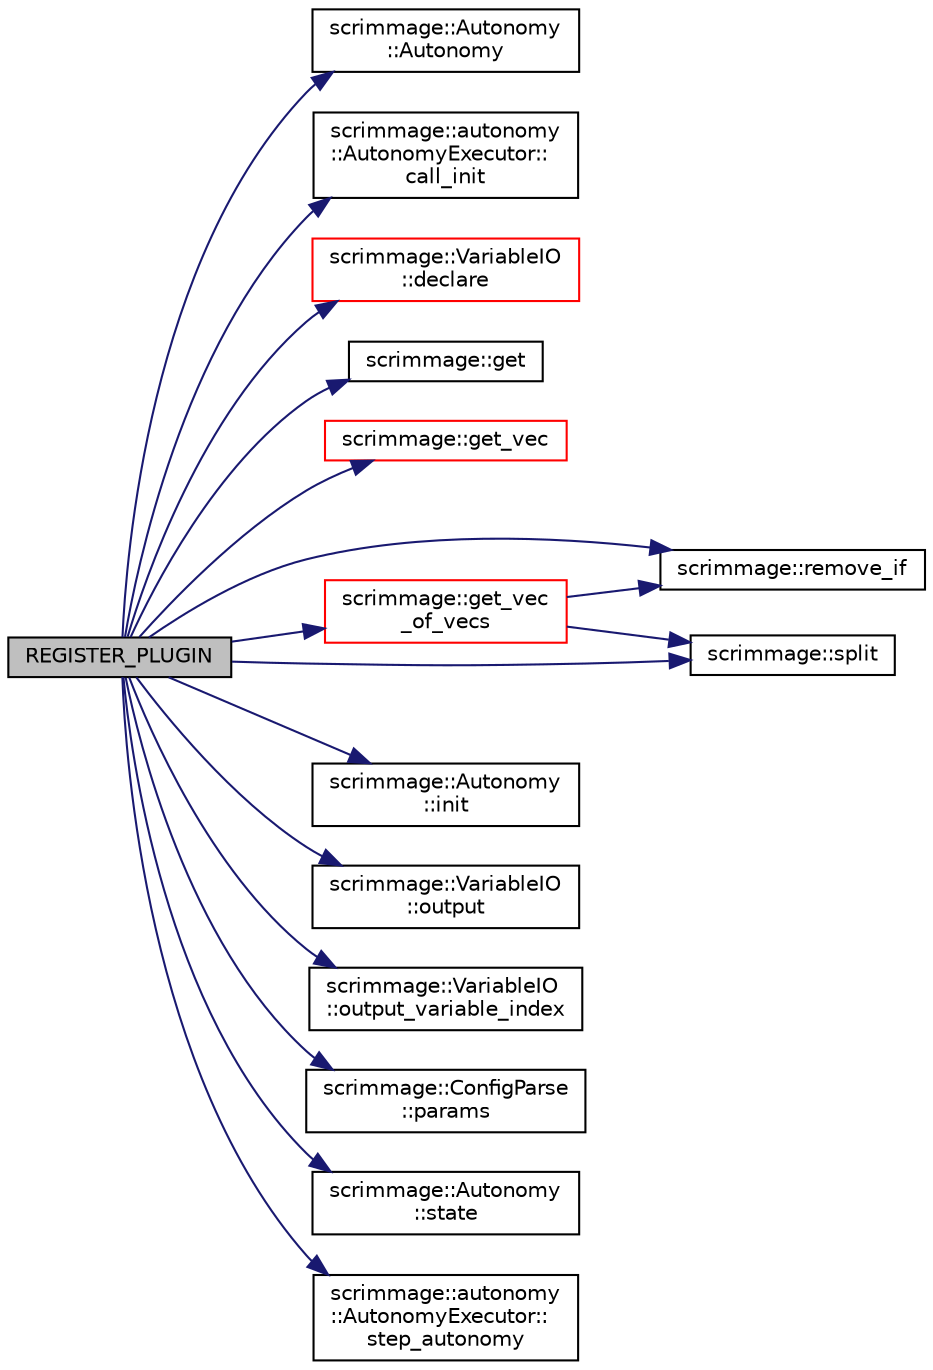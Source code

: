 digraph "REGISTER_PLUGIN"
{
 // LATEX_PDF_SIZE
  edge [fontname="Helvetica",fontsize="10",labelfontname="Helvetica",labelfontsize="10"];
  node [fontname="Helvetica",fontsize="10",shape=record];
  rankdir="LR";
  Node1 [label="REGISTER_PLUGIN",height=0.2,width=0.4,color="black", fillcolor="grey75", style="filled", fontcolor="black",tooltip=" "];
  Node1 -> Node2 [color="midnightblue",fontsize="10",style="solid",fontname="Helvetica"];
  Node2 [label="scrimmage::Autonomy\l::Autonomy",height=0.2,width=0.4,color="black", fillcolor="white", style="filled",URL="$classscrimmage_1_1Autonomy.html#ab661bc342620d0c46bccdb15f865e7e6",tooltip=" "];
  Node1 -> Node3 [color="midnightblue",fontsize="10",style="solid",fontname="Helvetica"];
  Node3 [label="scrimmage::autonomy\l::AutonomyExecutor::\lcall_init",height=0.2,width=0.4,color="black", fillcolor="white", style="filled",URL="$classscrimmage_1_1autonomy_1_1AutonomyExecutor.html#a359ee5a4a2ec9db2c738faf1bfe00603",tooltip=" "];
  Node1 -> Node4 [color="midnightblue",fontsize="10",style="solid",fontname="Helvetica"];
  Node4 [label="scrimmage::VariableIO\l::declare",height=0.2,width=0.4,color="red", fillcolor="white", style="filled",URL="$classscrimmage_1_1VariableIO.html#a17480737fb5915e676286816fee2412e",tooltip=" "];
  Node1 -> Node7 [color="midnightblue",fontsize="10",style="solid",fontname="Helvetica"];
  Node7 [label="scrimmage::get",height=0.2,width=0.4,color="black", fillcolor="white", style="filled",URL="$namespacescrimmage.html#a3cd399bc8f69e9cd9f22ae8426abb456",tooltip=" "];
  Node1 -> Node8 [color="midnightblue",fontsize="10",style="solid",fontname="Helvetica"];
  Node8 [label="scrimmage::get_vec",height=0.2,width=0.4,color="red", fillcolor="white", style="filled",URL="$namespacescrimmage.html#a6417e38f5b224b467550f4fc42a2a1b3",tooltip=" "];
  Node1 -> Node11 [color="midnightblue",fontsize="10",style="solid",fontname="Helvetica"];
  Node11 [label="scrimmage::get_vec\l_of_vecs",height=0.2,width=0.4,color="red", fillcolor="white", style="filled",URL="$namespacescrimmage.html#a604a2c79cd3d0003809edf0fc6a4699c",tooltip=" "];
  Node11 -> Node12 [color="midnightblue",fontsize="10",style="solid",fontname="Helvetica"];
  Node12 [label="scrimmage::remove_if",height=0.2,width=0.4,color="black", fillcolor="white", style="filled",URL="$namespacescrimmage.html#a2f0c4f58fad54ffe4901361122a36412",tooltip="std::remove_if does not work with associative containers."];
  Node11 -> Node10 [color="midnightblue",fontsize="10",style="solid",fontname="Helvetica"];
  Node10 [label="scrimmage::split",height=0.2,width=0.4,color="black", fillcolor="white", style="filled",URL="$namespacescrimmage.html#aa4fc7e90a63d5191c27c81b3f856166d",tooltip=" "];
  Node1 -> Node15 [color="midnightblue",fontsize="10",style="solid",fontname="Helvetica"];
  Node15 [label="scrimmage::Autonomy\l::init",height=0.2,width=0.4,color="black", fillcolor="white", style="filled",URL="$classscrimmage_1_1Autonomy.html#a2db7f633d6295aa0f409f88d0248ad6b",tooltip=" "];
  Node1 -> Node16 [color="midnightblue",fontsize="10",style="solid",fontname="Helvetica"];
  Node16 [label="scrimmage::VariableIO\l::output",height=0.2,width=0.4,color="black", fillcolor="white", style="filled",URL="$classscrimmage_1_1VariableIO.html#a06635f8f0f60b68ea70bae0f687480b7",tooltip=" "];
  Node1 -> Node17 [color="midnightblue",fontsize="10",style="solid",fontname="Helvetica"];
  Node17 [label="scrimmage::VariableIO\l::output_variable_index",height=0.2,width=0.4,color="black", fillcolor="white", style="filled",URL="$classscrimmage_1_1VariableIO.html#ac9f2fe245282bf5947807b515622da7a",tooltip=" "];
  Node1 -> Node18 [color="midnightblue",fontsize="10",style="solid",fontname="Helvetica"];
  Node18 [label="scrimmage::ConfigParse\l::params",height=0.2,width=0.4,color="black", fillcolor="white", style="filled",URL="$classscrimmage_1_1ConfigParse.html#ad458e0b5366b8b901918030b3c383c0b",tooltip=" "];
  Node1 -> Node12 [color="midnightblue",fontsize="10",style="solid",fontname="Helvetica"];
  Node1 -> Node10 [color="midnightblue",fontsize="10",style="solid",fontname="Helvetica"];
  Node1 -> Node19 [color="midnightblue",fontsize="10",style="solid",fontname="Helvetica"];
  Node19 [label="scrimmage::Autonomy\l::state",height=0.2,width=0.4,color="black", fillcolor="white", style="filled",URL="$classscrimmage_1_1Autonomy.html#a3e208e2d4a2eee303007e519c7cc64ca",tooltip=" "];
  Node1 -> Node20 [color="midnightblue",fontsize="10",style="solid",fontname="Helvetica"];
  Node20 [label="scrimmage::autonomy\l::AutonomyExecutor::\lstep_autonomy",height=0.2,width=0.4,color="black", fillcolor="white", style="filled",URL="$classscrimmage_1_1autonomy_1_1AutonomyExecutor.html#aced2141bef2069bdff9728cdda40e4d6",tooltip=" "];
}
